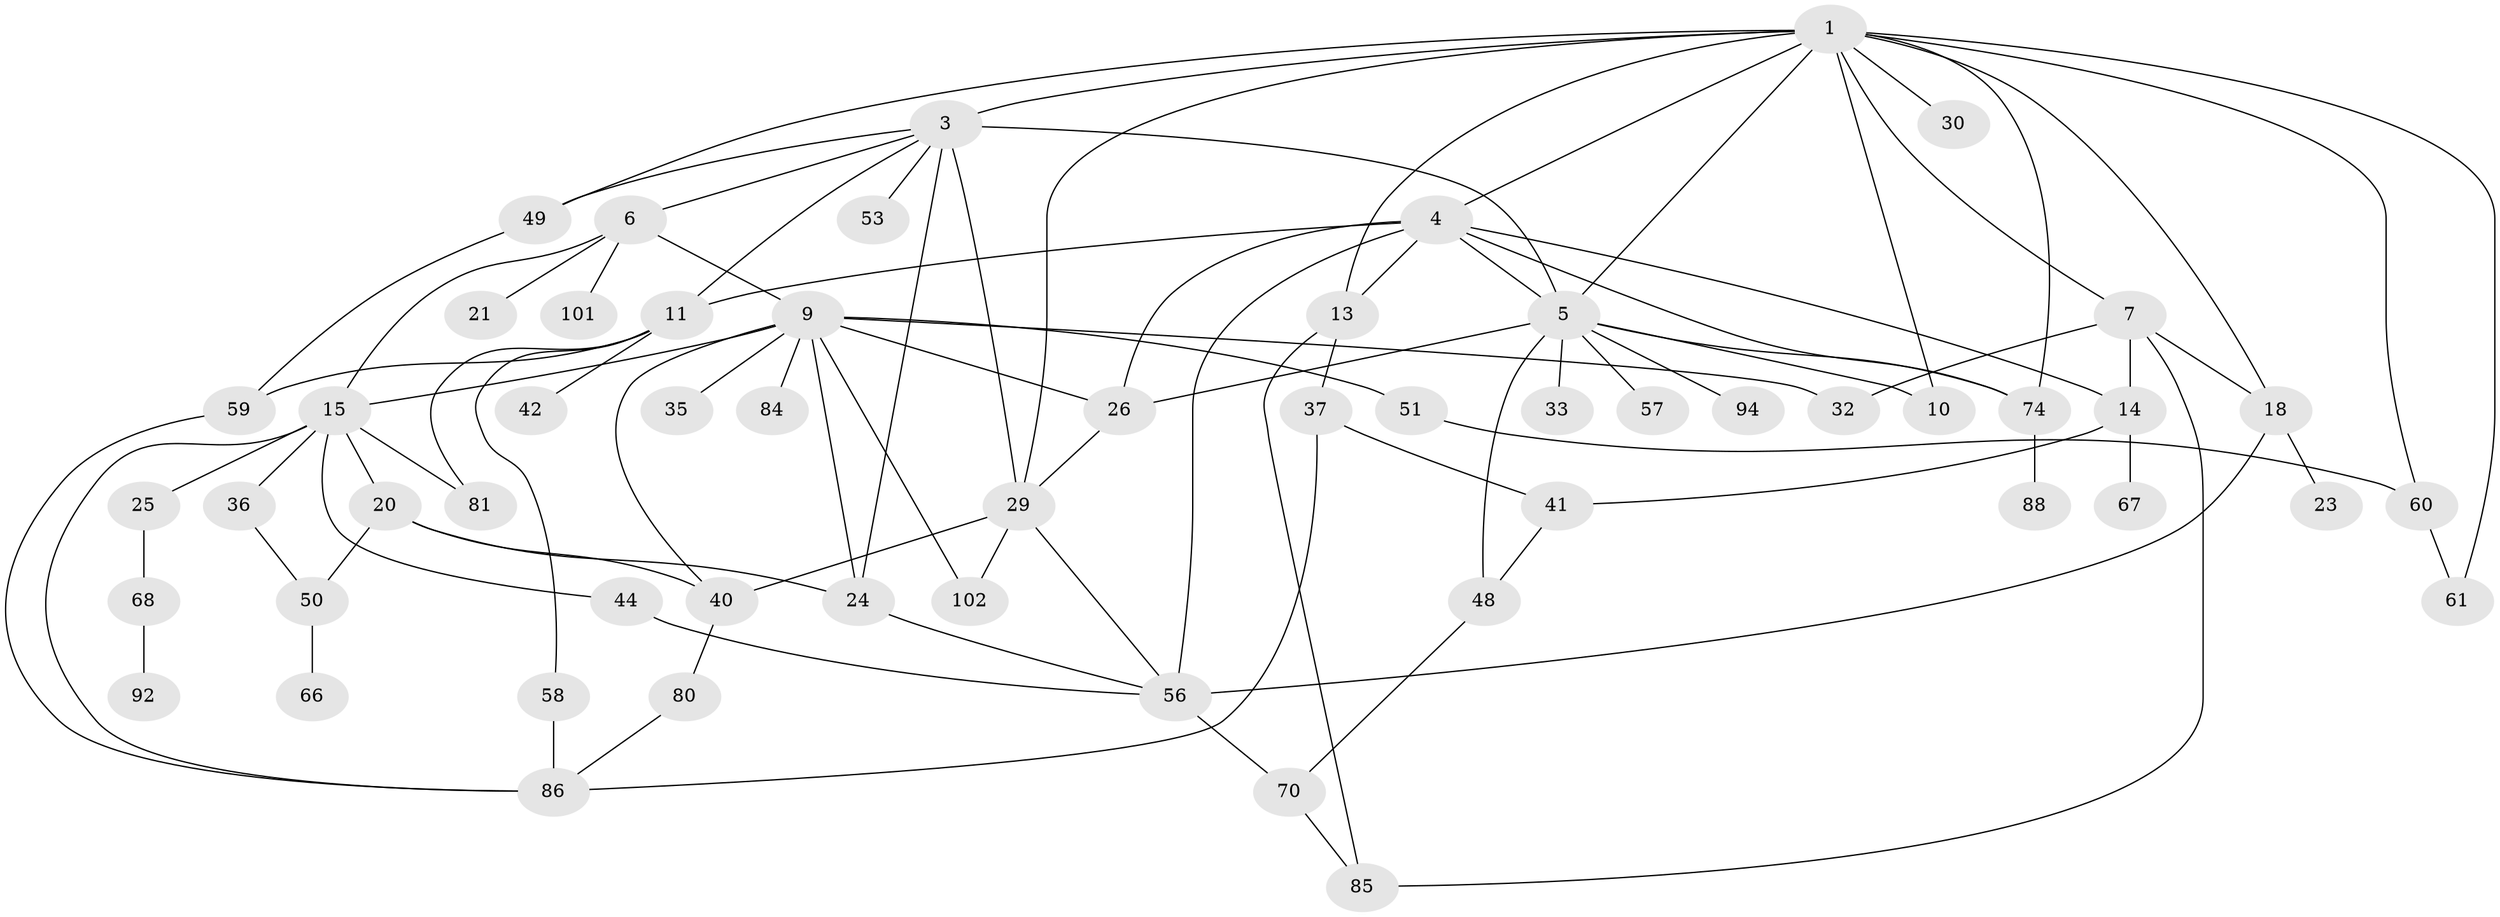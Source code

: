 // original degree distribution, {6: 0.03571428571428571, 9: 0.008928571428571428, 5: 0.08035714285714286, 8: 0.008928571428571428, 4: 0.14285714285714285, 3: 0.17857142857142858, 2: 0.29464285714285715, 1: 0.25}
// Generated by graph-tools (version 1.1) at 2025/13/03/09/25 04:13:27]
// undirected, 56 vertices, 94 edges
graph export_dot {
graph [start="1"]
  node [color=gray90,style=filled];
  1 [super="+2"];
  3 [super="+8+19"];
  4;
  5 [super="+17+73+47"];
  6;
  7 [super="+28"];
  9 [super="+12"];
  10;
  11 [super="+31+46"];
  13 [super="+38+78"];
  14 [super="+39+104"];
  15 [super="+22+82"];
  18 [super="+103+96"];
  20 [super="+69+43+63"];
  21;
  23;
  24 [super="+108+110+87"];
  25 [super="+65"];
  26;
  29 [super="+75+34"];
  30;
  32;
  33;
  35;
  36;
  37;
  40 [super="+45"];
  41;
  42;
  44;
  48;
  49;
  50;
  51;
  53;
  56;
  57;
  58 [super="+62"];
  59 [super="+98"];
  60 [super="+71"];
  61;
  66;
  67;
  68;
  70 [super="+109+79"];
  74 [super="+97"];
  80;
  81;
  84;
  85;
  86 [super="+91+107"];
  88;
  92;
  94;
  101;
  102 [super="+112"];
  1 -- 5;
  1 -- 7;
  1 -- 30;
  1 -- 61;
  1 -- 49;
  1 -- 3;
  1 -- 4;
  1 -- 10;
  1 -- 74;
  1 -- 13;
  1 -- 18;
  1 -- 60;
  1 -- 29;
  3 -- 6;
  3 -- 49;
  3 -- 11;
  3 -- 24;
  3 -- 29 [weight=2];
  3 -- 53;
  3 -- 5;
  4 -- 14;
  4 -- 26;
  4 -- 56;
  4 -- 11;
  4 -- 74;
  4 -- 13;
  4 -- 5;
  5 -- 33;
  5 -- 26;
  5 -- 57;
  5 -- 10;
  5 -- 48;
  5 -- 74;
  5 -- 94;
  6 -- 9;
  6 -- 21;
  6 -- 101;
  6 -- 15;
  7 -- 18;
  7 -- 85;
  7 -- 32;
  7 -- 14;
  9 -- 24;
  9 -- 32;
  9 -- 35;
  9 -- 102;
  9 -- 40;
  9 -- 15;
  9 -- 51;
  9 -- 84;
  9 -- 26;
  11 -- 81;
  11 -- 58;
  11 -- 59;
  11 -- 42;
  13 -- 37;
  13 -- 85;
  14 -- 67;
  14 -- 41;
  15 -- 20;
  15 -- 25;
  15 -- 44;
  15 -- 86;
  15 -- 36;
  15 -- 81;
  18 -- 23;
  18 -- 56;
  20 -- 50;
  20 -- 24;
  20 -- 40;
  24 -- 56;
  25 -- 68;
  26 -- 29;
  29 -- 102;
  29 -- 56;
  29 -- 40;
  36 -- 50;
  37 -- 41;
  37 -- 86;
  40 -- 80;
  41 -- 48;
  44 -- 56;
  48 -- 70;
  49 -- 59;
  50 -- 66;
  51 -- 60;
  56 -- 70;
  58 -- 86;
  59 -- 86;
  60 -- 61;
  68 -- 92;
  70 -- 85;
  74 -- 88;
  80 -- 86;
}
